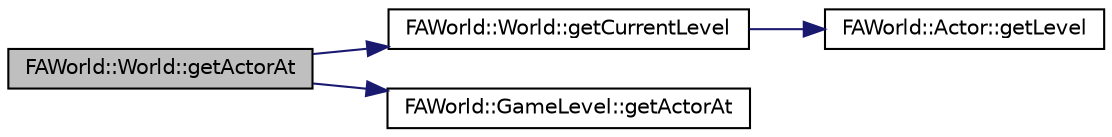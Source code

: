 digraph G
{
  edge [fontname="Helvetica",fontsize="10",labelfontname="Helvetica",labelfontsize="10"];
  node [fontname="Helvetica",fontsize="10",shape=record];
  rankdir="LR";
  Node1 [label="FAWorld::World::getActorAt",height=0.2,width=0.4,color="black", fillcolor="grey75", style="filled" fontcolor="black"];
  Node1 -> Node2 [color="midnightblue",fontsize="10",style="solid",fontname="Helvetica"];
  Node2 [label="FAWorld::World::getCurrentLevel",height=0.2,width=0.4,color="black", fillcolor="white", style="filled",URL="$class_f_a_world_1_1_world.html#a0cb638b42a04dba460fcaf3e0a261fd9"];
  Node2 -> Node3 [color="midnightblue",fontsize="10",style="solid",fontname="Helvetica"];
  Node3 [label="FAWorld::Actor::getLevel",height=0.2,width=0.4,color="black", fillcolor="white", style="filled",URL="$class_f_a_world_1_1_actor.html#ac7f3a1a4b5b66da302e257ea3b5c0f58"];
  Node1 -> Node4 [color="midnightblue",fontsize="10",style="solid",fontname="Helvetica"];
  Node4 [label="FAWorld::GameLevel::getActorAt",height=0.2,width=0.4,color="black", fillcolor="white", style="filled",URL="$class_f_a_world_1_1_game_level.html#aae6a0535a7d91a41d9174c5e483f6736"];
}
